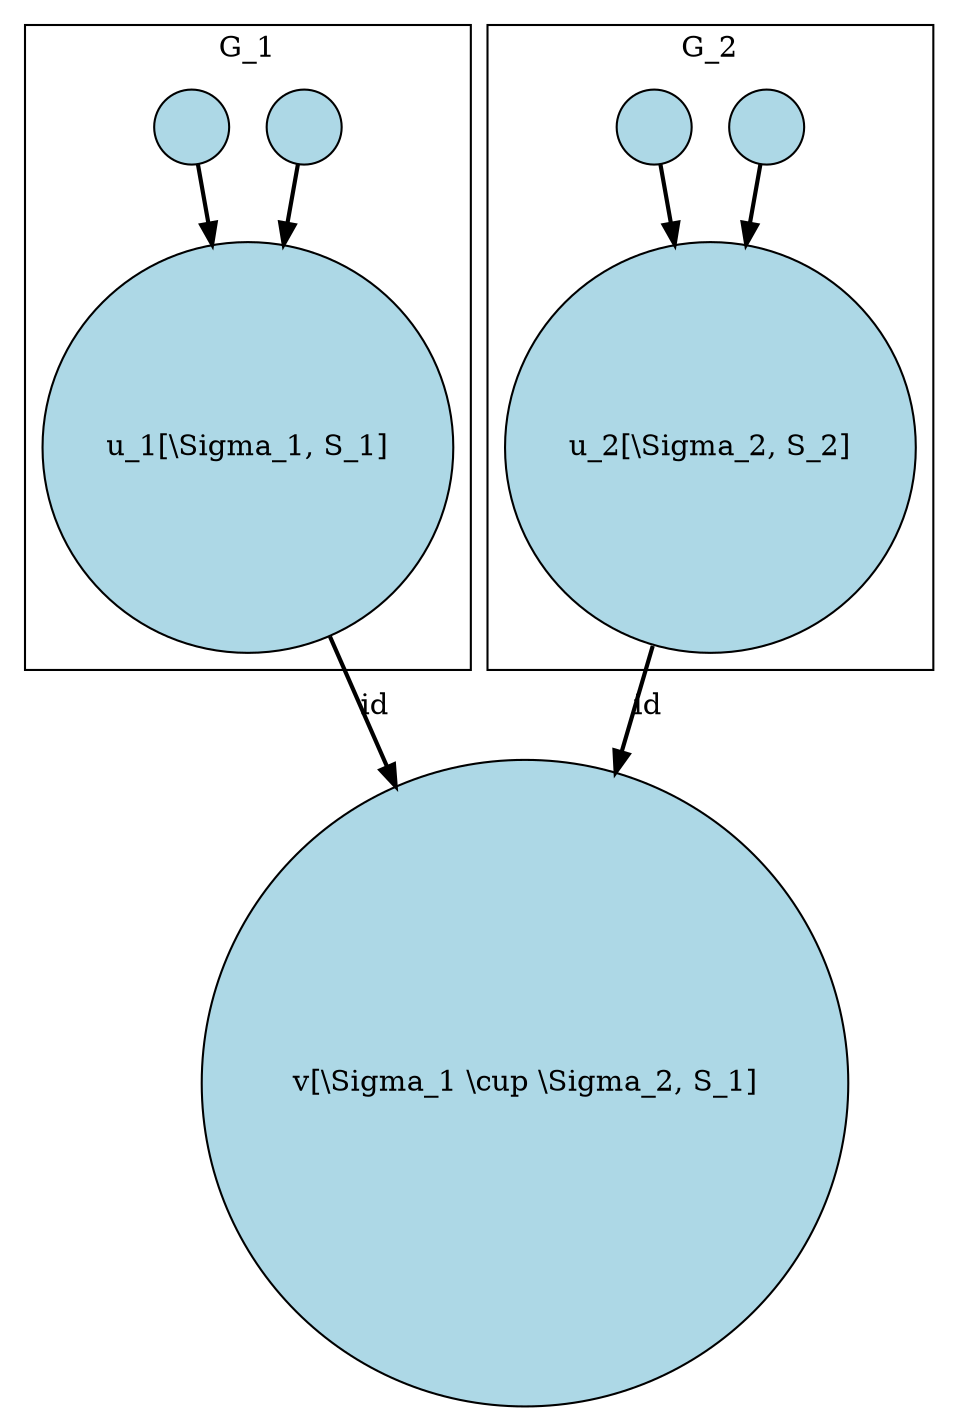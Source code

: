 strict digraph "proof-intersection" {
  node [shape="circle",style="filled",fillcolor="lightblue"];
  edge [style="bold"];
  subgraph "cluster_G_2" {
    label = "G_2";
    "u_2[\\Sigma_2, S_2]";
    node [label=""];
    "y_1" -> "u_2[\\Sigma_2, S_2]";
    "y_2" -> "u_2[\\Sigma_2, S_2]";
  };
  subgraph "cluster_G_1" {
    label = "G_1";
    "u_1[\\Sigma_1, S_1]";
    node [label=""];
    "x_1" -> "u_1[\\Sigma_1, S_1]";
    "x_2" -> "u_1[\\Sigma_1, S_1]";
  };
  "u_1[\\Sigma_1, S_1]" -> "v[\\Sigma_1 \\cup \\Sigma_2, S_1]" [label="id"];
  "u_2[\\Sigma_2, S_2]" -> "v[\\Sigma_1 \\cup \\Sigma_2, S_1]" [label="id"];
}

